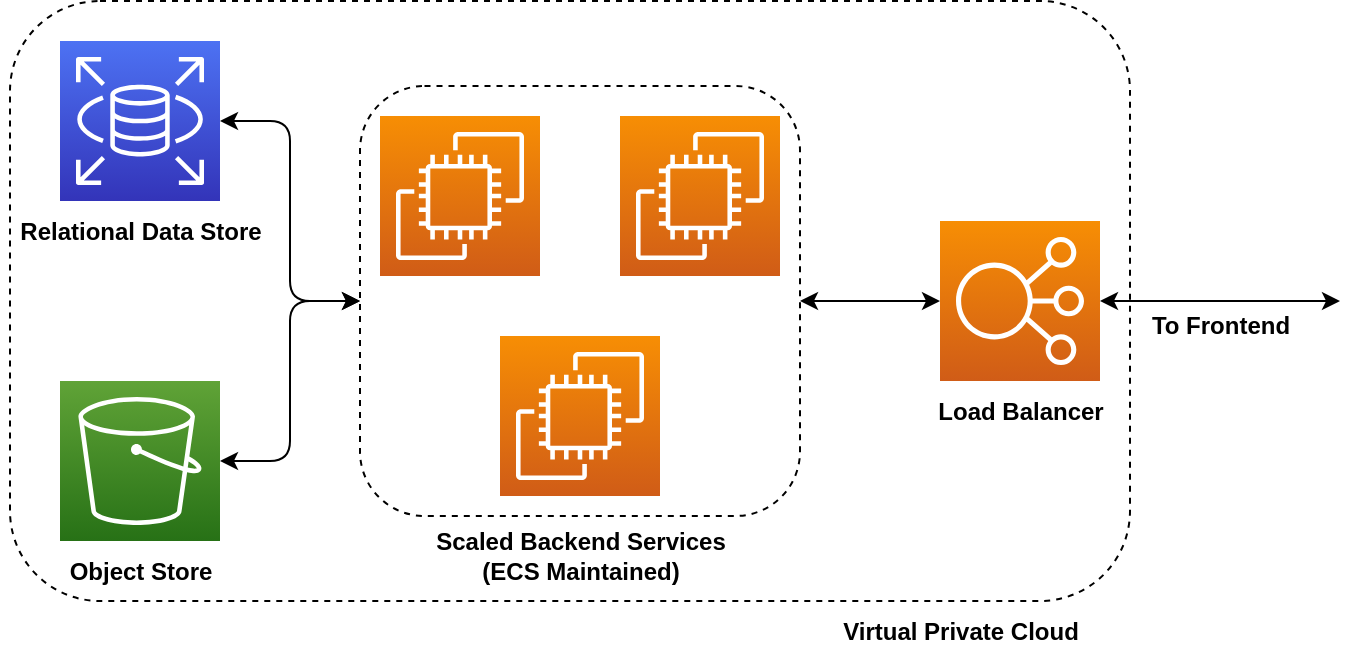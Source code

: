 <mxfile version="21.2.8" type="device" pages="3">
  <diagram name="Overview" id="PP5KZXzvjLcYf0WZMmO8">
    <mxGraphModel dx="1026" dy="654" grid="1" gridSize="10" guides="1" tooltips="1" connect="1" arrows="1" fold="1" page="1" pageScale="1" pageWidth="1169" pageHeight="827" math="0" shadow="0">
      <root>
        <mxCell id="0" />
        <mxCell id="1" parent="0" />
        <mxCell id="zT6JNl-cOwjEbxEy0BAq-19" style="edgeStyle=orthogonalEdgeStyle;orthogonalLoop=1;jettySize=auto;html=1;exitX=1;exitY=0.5;exitDx=0;exitDy=0;exitPerimeter=0;startArrow=classic;startFill=1;rounded=1;" parent="1" source="zT6JNl-cOwjEbxEy0BAq-1" target="zT6JNl-cOwjEbxEy0BAq-17" edge="1">
          <mxGeometry relative="1" as="geometry" />
        </mxCell>
        <mxCell id="zT6JNl-cOwjEbxEy0BAq-1" value="" style="sketch=0;points=[[0,0,0],[0.25,0,0],[0.5,0,0],[0.75,0,0],[1,0,0],[0,1,0],[0.25,1,0],[0.5,1,0],[0.75,1,0],[1,1,0],[0,0.25,0],[0,0.5,0],[0,0.75,0],[1,0.25,0],[1,0.5,0],[1,0.75,0]];outlineConnect=0;fontColor=#232F3E;gradientColor=#4D72F3;gradientDirection=north;fillColor=#3334B9;strokeColor=#ffffff;dashed=0;verticalLabelPosition=bottom;verticalAlign=top;align=center;html=1;fontSize=12;fontStyle=0;aspect=fixed;shape=mxgraph.aws4.resourceIcon;resIcon=mxgraph.aws4.rds;" parent="1" vertex="1">
          <mxGeometry x="520" y="122.5" width="80" height="80" as="geometry" />
        </mxCell>
        <mxCell id="zT6JNl-cOwjEbxEy0BAq-18" style="edgeStyle=orthogonalEdgeStyle;orthogonalLoop=1;jettySize=auto;html=1;startArrow=classic;startFill=1;strokeColor=default;rounded=1;" parent="1" source="zT6JNl-cOwjEbxEy0BAq-2" target="zT6JNl-cOwjEbxEy0BAq-17" edge="1">
          <mxGeometry relative="1" as="geometry" />
        </mxCell>
        <mxCell id="zT6JNl-cOwjEbxEy0BAq-2" value="" style="sketch=0;points=[[0,0,0],[0.25,0,0],[0.5,0,0],[0.75,0,0],[1,0,0],[0,1,0],[0.25,1,0],[0.5,1,0],[0.75,1,0],[1,1,0],[0,0.25,0],[0,0.5,0],[0,0.75,0],[1,0.25,0],[1,0.5,0],[1,0.75,0]];outlineConnect=0;fontColor=#232F3E;gradientColor=#60A337;gradientDirection=north;fillColor=#277116;strokeColor=#ffffff;dashed=0;verticalLabelPosition=bottom;verticalAlign=top;align=center;html=1;fontSize=12;fontStyle=0;aspect=fixed;shape=mxgraph.aws4.resourceIcon;resIcon=mxgraph.aws4.s3;" parent="1" vertex="1">
          <mxGeometry x="520" y="292.5" width="80" height="80" as="geometry" />
        </mxCell>
        <mxCell id="6C6hWGRwqsDQPJWB_Uks-1" style="edgeStyle=orthogonalEdgeStyle;rounded=0;orthogonalLoop=1;jettySize=auto;html=1;startArrow=classic;startFill=1;" edge="1" parent="1" source="zT6JNl-cOwjEbxEy0BAq-7">
          <mxGeometry relative="1" as="geometry">
            <mxPoint x="1160" y="252.5" as="targetPoint" />
          </mxGeometry>
        </mxCell>
        <mxCell id="zT6JNl-cOwjEbxEy0BAq-7" value="" style="sketch=0;points=[[0,0,0],[0.25,0,0],[0.5,0,0],[0.75,0,0],[1,0,0],[0,1,0],[0.25,1,0],[0.5,1,0],[0.75,1,0],[1,1,0],[0,0.25,0],[0,0.5,0],[0,0.75,0],[1,0.25,0],[1,0.5,0],[1,0.75,0]];outlineConnect=0;fontColor=#232F3E;gradientColor=#F78E04;gradientDirection=north;fillColor=#D05C17;strokeColor=#ffffff;dashed=0;verticalLabelPosition=bottom;verticalAlign=top;align=center;html=1;fontSize=12;fontStyle=0;aspect=fixed;shape=mxgraph.aws4.resourceIcon;resIcon=mxgraph.aws4.elastic_load_balancing;" parent="1" vertex="1">
          <mxGeometry x="960" y="212.5" width="80" height="80" as="geometry" />
        </mxCell>
        <mxCell id="zT6JNl-cOwjEbxEy0BAq-9" value="&lt;b&gt;Object Store&lt;/b&gt;" style="text;html=1;align=center;verticalAlign=middle;resizable=0;points=[];autosize=1;strokeColor=none;fillColor=none;" parent="1" vertex="1">
          <mxGeometry x="515" y="372.5" width="90" height="30" as="geometry" />
        </mxCell>
        <mxCell id="zT6JNl-cOwjEbxEy0BAq-10" value="&lt;b&gt;Relational Data Store&lt;/b&gt;" style="text;html=1;align=center;verticalAlign=middle;resizable=0;points=[];autosize=1;strokeColor=none;fillColor=none;" parent="1" vertex="1">
          <mxGeometry x="490" y="202.5" width="140" height="30" as="geometry" />
        </mxCell>
        <mxCell id="zT6JNl-cOwjEbxEy0BAq-11" value="&lt;b&gt;Scaled Backend Services&lt;br&gt;(ECS Maintained)&lt;br&gt;&lt;/b&gt;" style="text;html=1;align=center;verticalAlign=middle;resizable=0;points=[];autosize=1;strokeColor=none;fillColor=none;" parent="1" vertex="1">
          <mxGeometry x="695" y="360" width="170" height="40" as="geometry" />
        </mxCell>
        <mxCell id="zT6JNl-cOwjEbxEy0BAq-13" value="&lt;b&gt;Load Balancer&lt;br&gt;&lt;/b&gt;" style="text;html=1;align=center;verticalAlign=middle;resizable=0;points=[];autosize=1;strokeColor=none;fillColor=none;" parent="1" vertex="1">
          <mxGeometry x="945" y="292.5" width="110" height="30" as="geometry" />
        </mxCell>
        <mxCell id="zT6JNl-cOwjEbxEy0BAq-14" value="" style="sketch=0;points=[[0,0,0],[0.25,0,0],[0.5,0,0],[0.75,0,0],[1,0,0],[0,1,0],[0.25,1,0],[0.5,1,0],[0.75,1,0],[1,1,0],[0,0.25,0],[0,0.5,0],[0,0.75,0],[1,0.25,0],[1,0.5,0],[1,0.75,0]];outlineConnect=0;fontColor=#232F3E;gradientColor=#F78E04;gradientDirection=north;fillColor=#D05C17;strokeColor=#ffffff;dashed=0;verticalLabelPosition=bottom;verticalAlign=top;align=center;html=1;fontSize=12;fontStyle=0;aspect=fixed;shape=mxgraph.aws4.resourceIcon;resIcon=mxgraph.aws4.ec2;" parent="1" vertex="1">
          <mxGeometry x="680" y="160" width="80" height="80" as="geometry" />
        </mxCell>
        <mxCell id="zT6JNl-cOwjEbxEy0BAq-15" value="" style="sketch=0;points=[[0,0,0],[0.25,0,0],[0.5,0,0],[0.75,0,0],[1,0,0],[0,1,0],[0.25,1,0],[0.5,1,0],[0.75,1,0],[1,1,0],[0,0.25,0],[0,0.5,0],[0,0.75,0],[1,0.25,0],[1,0.5,0],[1,0.75,0]];outlineConnect=0;fontColor=#232F3E;gradientColor=#F78E04;gradientDirection=north;fillColor=#D05C17;strokeColor=#ffffff;dashed=0;verticalLabelPosition=bottom;verticalAlign=top;align=center;html=1;fontSize=12;fontStyle=0;aspect=fixed;shape=mxgraph.aws4.resourceIcon;resIcon=mxgraph.aws4.ec2;" parent="1" vertex="1">
          <mxGeometry x="800" y="160" width="80" height="80" as="geometry" />
        </mxCell>
        <mxCell id="zT6JNl-cOwjEbxEy0BAq-16" value="" style="sketch=0;points=[[0,0,0],[0.25,0,0],[0.5,0,0],[0.75,0,0],[1,0,0],[0,1,0],[0.25,1,0],[0.5,1,0],[0.75,1,0],[1,1,0],[0,0.25,0],[0,0.5,0],[0,0.75,0],[1,0.25,0],[1,0.5,0],[1,0.75,0]];outlineConnect=0;fontColor=#232F3E;gradientColor=#F78E04;gradientDirection=north;fillColor=#D05C17;strokeColor=#ffffff;dashed=0;verticalLabelPosition=bottom;verticalAlign=top;align=center;html=1;fontSize=12;fontStyle=0;aspect=fixed;shape=mxgraph.aws4.resourceIcon;resIcon=mxgraph.aws4.ec2;" parent="1" vertex="1">
          <mxGeometry x="740" y="270" width="80" height="80" as="geometry" />
        </mxCell>
        <mxCell id="zT6JNl-cOwjEbxEy0BAq-20" style="edgeStyle=orthogonalEdgeStyle;rounded=0;orthogonalLoop=1;jettySize=auto;html=1;startArrow=classic;startFill=1;" parent="1" source="zT6JNl-cOwjEbxEy0BAq-17" target="zT6JNl-cOwjEbxEy0BAq-7" edge="1">
          <mxGeometry relative="1" as="geometry" />
        </mxCell>
        <mxCell id="zT6JNl-cOwjEbxEy0BAq-17" value="" style="rounded=1;whiteSpace=wrap;html=1;fillColor=none;dashed=1;" parent="1" vertex="1">
          <mxGeometry x="670" y="145" width="220" height="215" as="geometry" />
        </mxCell>
        <mxCell id="zT6JNl-cOwjEbxEy0BAq-21" value="" style="rounded=1;whiteSpace=wrap;html=1;fillColor=none;dashed=1;" parent="1" vertex="1">
          <mxGeometry x="495" y="102.5" width="560" height="300" as="geometry" />
        </mxCell>
        <mxCell id="zT6JNl-cOwjEbxEy0BAq-24" value="&lt;b&gt;Virtual Private Cloud&lt;br&gt;&lt;/b&gt;" style="text;html=1;align=center;verticalAlign=middle;resizable=0;points=[];autosize=1;strokeColor=none;fillColor=none;" parent="1" vertex="1">
          <mxGeometry x="900" y="402.5" width="140" height="30" as="geometry" />
        </mxCell>
        <mxCell id="6C6hWGRwqsDQPJWB_Uks-2" value="&lt;b&gt;To Frontend&lt;/b&gt;" style="text;html=1;align=center;verticalAlign=middle;resizable=0;points=[];autosize=1;strokeColor=none;fillColor=none;" vertex="1" parent="1">
          <mxGeometry x="1055" y="250" width="90" height="30" as="geometry" />
        </mxCell>
      </root>
    </mxGraphModel>
  </diagram>
  <diagram id="gA-WN4eCJIZv07DppYHk" name="Monitoring">
    <mxGraphModel dx="1026" dy="654" grid="1" gridSize="10" guides="1" tooltips="1" connect="1" arrows="1" fold="1" page="1" pageScale="1" pageWidth="1169" pageHeight="827" math="0" shadow="0">
      <root>
        <mxCell id="0" />
        <mxCell id="1" parent="0" />
        <mxCell id="skF2FPfWr--MLwThlA7R-1" value="&lt;b&gt;Scaled Backend Services&lt;br&gt;(ECS Maintained)&lt;br&gt;&lt;/b&gt;" style="text;html=1;align=center;verticalAlign=middle;resizable=0;points=[];autosize=1;strokeColor=none;fillColor=none;" vertex="1" parent="1">
          <mxGeometry x="695" y="360" width="170" height="40" as="geometry" />
        </mxCell>
        <mxCell id="skF2FPfWr--MLwThlA7R-2" value="" style="sketch=0;points=[[0,0,0],[0.25,0,0],[0.5,0,0],[0.75,0,0],[1,0,0],[0,1,0],[0.25,1,0],[0.5,1,0],[0.75,1,0],[1,1,0],[0,0.25,0],[0,0.5,0],[0,0.75,0],[1,0.25,0],[1,0.5,0],[1,0.75,0]];outlineConnect=0;fontColor=#232F3E;gradientColor=#F78E04;gradientDirection=north;fillColor=#D05C17;strokeColor=#ffffff;dashed=0;verticalLabelPosition=bottom;verticalAlign=top;align=center;html=1;fontSize=12;fontStyle=0;aspect=fixed;shape=mxgraph.aws4.resourceIcon;resIcon=mxgraph.aws4.ec2;" vertex="1" parent="1">
          <mxGeometry x="680" y="160" width="80" height="80" as="geometry" />
        </mxCell>
        <mxCell id="skF2FPfWr--MLwThlA7R-3" value="" style="sketch=0;points=[[0,0,0],[0.25,0,0],[0.5,0,0],[0.75,0,0],[1,0,0],[0,1,0],[0.25,1,0],[0.5,1,0],[0.75,1,0],[1,1,0],[0,0.25,0],[0,0.5,0],[0,0.75,0],[1,0.25,0],[1,0.5,0],[1,0.75,0]];outlineConnect=0;fontColor=#232F3E;gradientColor=#F78E04;gradientDirection=north;fillColor=#D05C17;strokeColor=#ffffff;dashed=0;verticalLabelPosition=bottom;verticalAlign=top;align=center;html=1;fontSize=12;fontStyle=0;aspect=fixed;shape=mxgraph.aws4.resourceIcon;resIcon=mxgraph.aws4.ec2;" vertex="1" parent="1">
          <mxGeometry x="800" y="160" width="80" height="80" as="geometry" />
        </mxCell>
        <mxCell id="skF2FPfWr--MLwThlA7R-4" value="" style="sketch=0;points=[[0,0,0],[0.25,0,0],[0.5,0,0],[0.75,0,0],[1,0,0],[0,1,0],[0.25,1,0],[0.5,1,0],[0.75,1,0],[1,1,0],[0,0.25,0],[0,0.5,0],[0,0.75,0],[1,0.25,0],[1,0.5,0],[1,0.75,0]];outlineConnect=0;fontColor=#232F3E;gradientColor=#F78E04;gradientDirection=north;fillColor=#D05C17;strokeColor=#ffffff;dashed=0;verticalLabelPosition=bottom;verticalAlign=top;align=center;html=1;fontSize=12;fontStyle=0;aspect=fixed;shape=mxgraph.aws4.resourceIcon;resIcon=mxgraph.aws4.ec2;" vertex="1" parent="1">
          <mxGeometry x="740" y="270" width="80" height="80" as="geometry" />
        </mxCell>
        <mxCell id="uTbM3qjU9i_jP_0yTd8p-2" style="edgeStyle=orthogonalEdgeStyle;rounded=0;orthogonalLoop=1;jettySize=auto;html=1;entryX=0;entryY=0.5;entryDx=0;entryDy=0;entryPerimeter=0;" edge="1" parent="1" source="skF2FPfWr--MLwThlA7R-5" target="uTbM3qjU9i_jP_0yTd8p-1">
          <mxGeometry relative="1" as="geometry" />
        </mxCell>
        <mxCell id="skF2FPfWr--MLwThlA7R-5" value="" style="rounded=1;whiteSpace=wrap;html=1;fillColor=none;dashed=1;" vertex="1" parent="1">
          <mxGeometry x="670" y="145" width="220" height="215" as="geometry" />
        </mxCell>
        <mxCell id="uTbM3qjU9i_jP_0yTd8p-1" value="" style="sketch=0;points=[[0,0,0],[0.25,0,0],[0.5,0,0],[0.75,0,0],[1,0,0],[0,1,0],[0.25,1,0],[0.5,1,0],[0.75,1,0],[1,1,0],[0,0.25,0],[0,0.5,0],[0,0.75,0],[1,0.25,0],[1,0.5,0],[1,0.75,0]];points=[[0,0,0],[0.25,0,0],[0.5,0,0],[0.75,0,0],[1,0,0],[0,1,0],[0.25,1,0],[0.5,1,0],[0.75,1,0],[1,1,0],[0,0.25,0],[0,0.5,0],[0,0.75,0],[1,0.25,0],[1,0.5,0],[1,0.75,0]];outlineConnect=0;fontColor=#232F3E;gradientColor=#F34482;gradientDirection=north;fillColor=#BC1356;strokeColor=#ffffff;dashed=0;verticalLabelPosition=bottom;verticalAlign=top;align=center;html=1;fontSize=12;fontStyle=0;aspect=fixed;shape=mxgraph.aws4.resourceIcon;resIcon=mxgraph.aws4.cloudwatch_2;" vertex="1" parent="1">
          <mxGeometry x="1040" y="212.5" width="80" height="80" as="geometry" />
        </mxCell>
        <mxCell id="uTbM3qjU9i_jP_0yTd8p-3" value="&lt;b&gt;Sink Logs&lt;br&gt;&lt;/b&gt;" style="text;html=1;align=center;verticalAlign=middle;resizable=0;points=[];autosize=1;strokeColor=none;fillColor=none;" vertex="1" parent="1">
          <mxGeometry x="920" y="250" width="80" height="30" as="geometry" />
        </mxCell>
        <mxCell id="uTbM3qjU9i_jP_0yTd8p-4" value="&lt;b&gt;Cloudwatch&lt;/b&gt;" style="text;html=1;align=center;verticalAlign=middle;resizable=0;points=[];autosize=1;strokeColor=none;fillColor=none;" vertex="1" parent="1">
          <mxGeometry x="1035" y="292.5" width="90" height="30" as="geometry" />
        </mxCell>
      </root>
    </mxGraphModel>
  </diagram>
  <diagram id="pdgoArj-a_mY6Gdi-ths" name="Security">
    <mxGraphModel dx="1026" dy="654" grid="1" gridSize="10" guides="1" tooltips="1" connect="1" arrows="1" fold="1" page="1" pageScale="1" pageWidth="1169" pageHeight="827" math="0" shadow="0">
      <root>
        <mxCell id="0" />
        <mxCell id="1" parent="0" />
        <mxCell id="5UW7mkgfbjp0cbNhQ1EO-1" style="edgeStyle=orthogonalEdgeStyle;rounded=0;orthogonalLoop=1;jettySize=auto;html=1;startArrow=classic;startFill=1;" edge="1" parent="1" source="5UW7mkgfbjp0cbNhQ1EO-2">
          <mxGeometry relative="1" as="geometry">
            <mxPoint x="835" y="417.5" as="targetPoint" />
          </mxGeometry>
        </mxCell>
        <mxCell id="5UW7mkgfbjp0cbNhQ1EO-2" value="" style="sketch=0;points=[[0,0,0],[0.25,0,0],[0.5,0,0],[0.75,0,0],[1,0,0],[0,1,0],[0.25,1,0],[0.5,1,0],[0.75,1,0],[1,1,0],[0,0.25,0],[0,0.5,0],[0,0.75,0],[1,0.25,0],[1,0.5,0],[1,0.75,0]];outlineConnect=0;fontColor=#232F3E;gradientColor=#F78E04;gradientDirection=north;fillColor=#D05C17;strokeColor=#ffffff;dashed=0;verticalLabelPosition=bottom;verticalAlign=top;align=center;html=1;fontSize=12;fontStyle=0;aspect=fixed;shape=mxgraph.aws4.resourceIcon;resIcon=mxgraph.aws4.elastic_load_balancing;" vertex="1" parent="1">
          <mxGeometry x="635" y="377.5" width="80" height="80" as="geometry" />
        </mxCell>
        <mxCell id="5UW7mkgfbjp0cbNhQ1EO-3" value="&lt;b&gt;Scaled Backend Services&lt;br&gt;(ECS Maintained)&lt;br&gt;&lt;/b&gt;" style="text;html=1;align=center;verticalAlign=middle;resizable=0;points=[];autosize=1;strokeColor=none;fillColor=none;" vertex="1" parent="1">
          <mxGeometry x="305" y="525" width="170" height="40" as="geometry" />
        </mxCell>
        <mxCell id="5UW7mkgfbjp0cbNhQ1EO-4" value="&lt;b&gt;Load Balancer&lt;br&gt;(SSL/TLS Termination)&lt;br&gt;&lt;/b&gt;" style="text;html=1;align=center;verticalAlign=middle;resizable=0;points=[];autosize=1;strokeColor=none;fillColor=none;" vertex="1" parent="1">
          <mxGeometry x="600" y="457.5" width="150" height="40" as="geometry" />
        </mxCell>
        <mxCell id="5UW7mkgfbjp0cbNhQ1EO-5" value="" style="sketch=0;points=[[0,0,0],[0.25,0,0],[0.5,0,0],[0.75,0,0],[1,0,0],[0,1,0],[0.25,1,0],[0.5,1,0],[0.75,1,0],[1,1,0],[0,0.25,0],[0,0.5,0],[0,0.75,0],[1,0.25,0],[1,0.5,0],[1,0.75,0]];outlineConnect=0;fontColor=#232F3E;gradientColor=#F78E04;gradientDirection=north;fillColor=#D05C17;strokeColor=#ffffff;dashed=0;verticalLabelPosition=bottom;verticalAlign=top;align=center;html=1;fontSize=12;fontStyle=0;aspect=fixed;shape=mxgraph.aws4.resourceIcon;resIcon=mxgraph.aws4.ec2;" vertex="1" parent="1">
          <mxGeometry x="290" y="325" width="80" height="80" as="geometry" />
        </mxCell>
        <mxCell id="5UW7mkgfbjp0cbNhQ1EO-6" value="" style="sketch=0;points=[[0,0,0],[0.25,0,0],[0.5,0,0],[0.75,0,0],[1,0,0],[0,1,0],[0.25,1,0],[0.5,1,0],[0.75,1,0],[1,1,0],[0,0.25,0],[0,0.5,0],[0,0.75,0],[1,0.25,0],[1,0.5,0],[1,0.75,0]];outlineConnect=0;fontColor=#232F3E;gradientColor=#F78E04;gradientDirection=north;fillColor=#D05C17;strokeColor=#ffffff;dashed=0;verticalLabelPosition=bottom;verticalAlign=top;align=center;html=1;fontSize=12;fontStyle=0;aspect=fixed;shape=mxgraph.aws4.resourceIcon;resIcon=mxgraph.aws4.ec2;" vertex="1" parent="1">
          <mxGeometry x="410" y="325" width="80" height="80" as="geometry" />
        </mxCell>
        <mxCell id="5UW7mkgfbjp0cbNhQ1EO-7" value="" style="sketch=0;points=[[0,0,0],[0.25,0,0],[0.5,0,0],[0.75,0,0],[1,0,0],[0,1,0],[0.25,1,0],[0.5,1,0],[0.75,1,0],[1,1,0],[0,0.25,0],[0,0.5,0],[0,0.75,0],[1,0.25,0],[1,0.5,0],[1,0.75,0]];outlineConnect=0;fontColor=#232F3E;gradientColor=#F78E04;gradientDirection=north;fillColor=#D05C17;strokeColor=#ffffff;dashed=0;verticalLabelPosition=bottom;verticalAlign=top;align=center;html=1;fontSize=12;fontStyle=0;aspect=fixed;shape=mxgraph.aws4.resourceIcon;resIcon=mxgraph.aws4.ec2;" vertex="1" parent="1">
          <mxGeometry x="350" y="435" width="80" height="80" as="geometry" />
        </mxCell>
        <mxCell id="5UW7mkgfbjp0cbNhQ1EO-8" style="edgeStyle=orthogonalEdgeStyle;rounded=0;orthogonalLoop=1;jettySize=auto;html=1;startArrow=classic;startFill=1;" edge="1" parent="1" source="5UW7mkgfbjp0cbNhQ1EO-9" target="5UW7mkgfbjp0cbNhQ1EO-2">
          <mxGeometry relative="1" as="geometry" />
        </mxCell>
        <mxCell id="5UW7mkgfbjp0cbNhQ1EO-9" value="" style="rounded=1;whiteSpace=wrap;html=1;fillColor=none;dashed=1;" vertex="1" parent="1">
          <mxGeometry x="280" y="310" width="220" height="215" as="geometry" />
        </mxCell>
        <mxCell id="5UW7mkgfbjp0cbNhQ1EO-10" value="&lt;b&gt;To Frontend&lt;/b&gt;" style="text;html=1;align=center;verticalAlign=middle;resizable=0;points=[];autosize=1;strokeColor=none;fillColor=none;" vertex="1" parent="1">
          <mxGeometry x="730" y="384" width="90" height="30" as="geometry" />
        </mxCell>
        <mxCell id="5UW7mkgfbjp0cbNhQ1EO-11" value="&lt;b&gt;Encrypted&lt;br&gt;Traffic (SSL/TLS)&lt;/b&gt;" style="text;html=1;align=center;verticalAlign=middle;resizable=0;points=[];autosize=1;strokeColor=none;fillColor=none;" vertex="1" parent="1">
          <mxGeometry x="720" y="423" width="120" height="40" as="geometry" />
        </mxCell>
        <mxCell id="5UW7mkgfbjp0cbNhQ1EO-12" value="&lt;b&gt;Unencrypted&lt;br&gt;Traffic&lt;br&gt;&lt;/b&gt;" style="text;html=1;align=center;verticalAlign=middle;resizable=0;points=[];autosize=1;strokeColor=none;fillColor=none;" vertex="1" parent="1">
          <mxGeometry x="520" y="423" width="100" height="40" as="geometry" />
        </mxCell>
      </root>
    </mxGraphModel>
  </diagram>
</mxfile>
